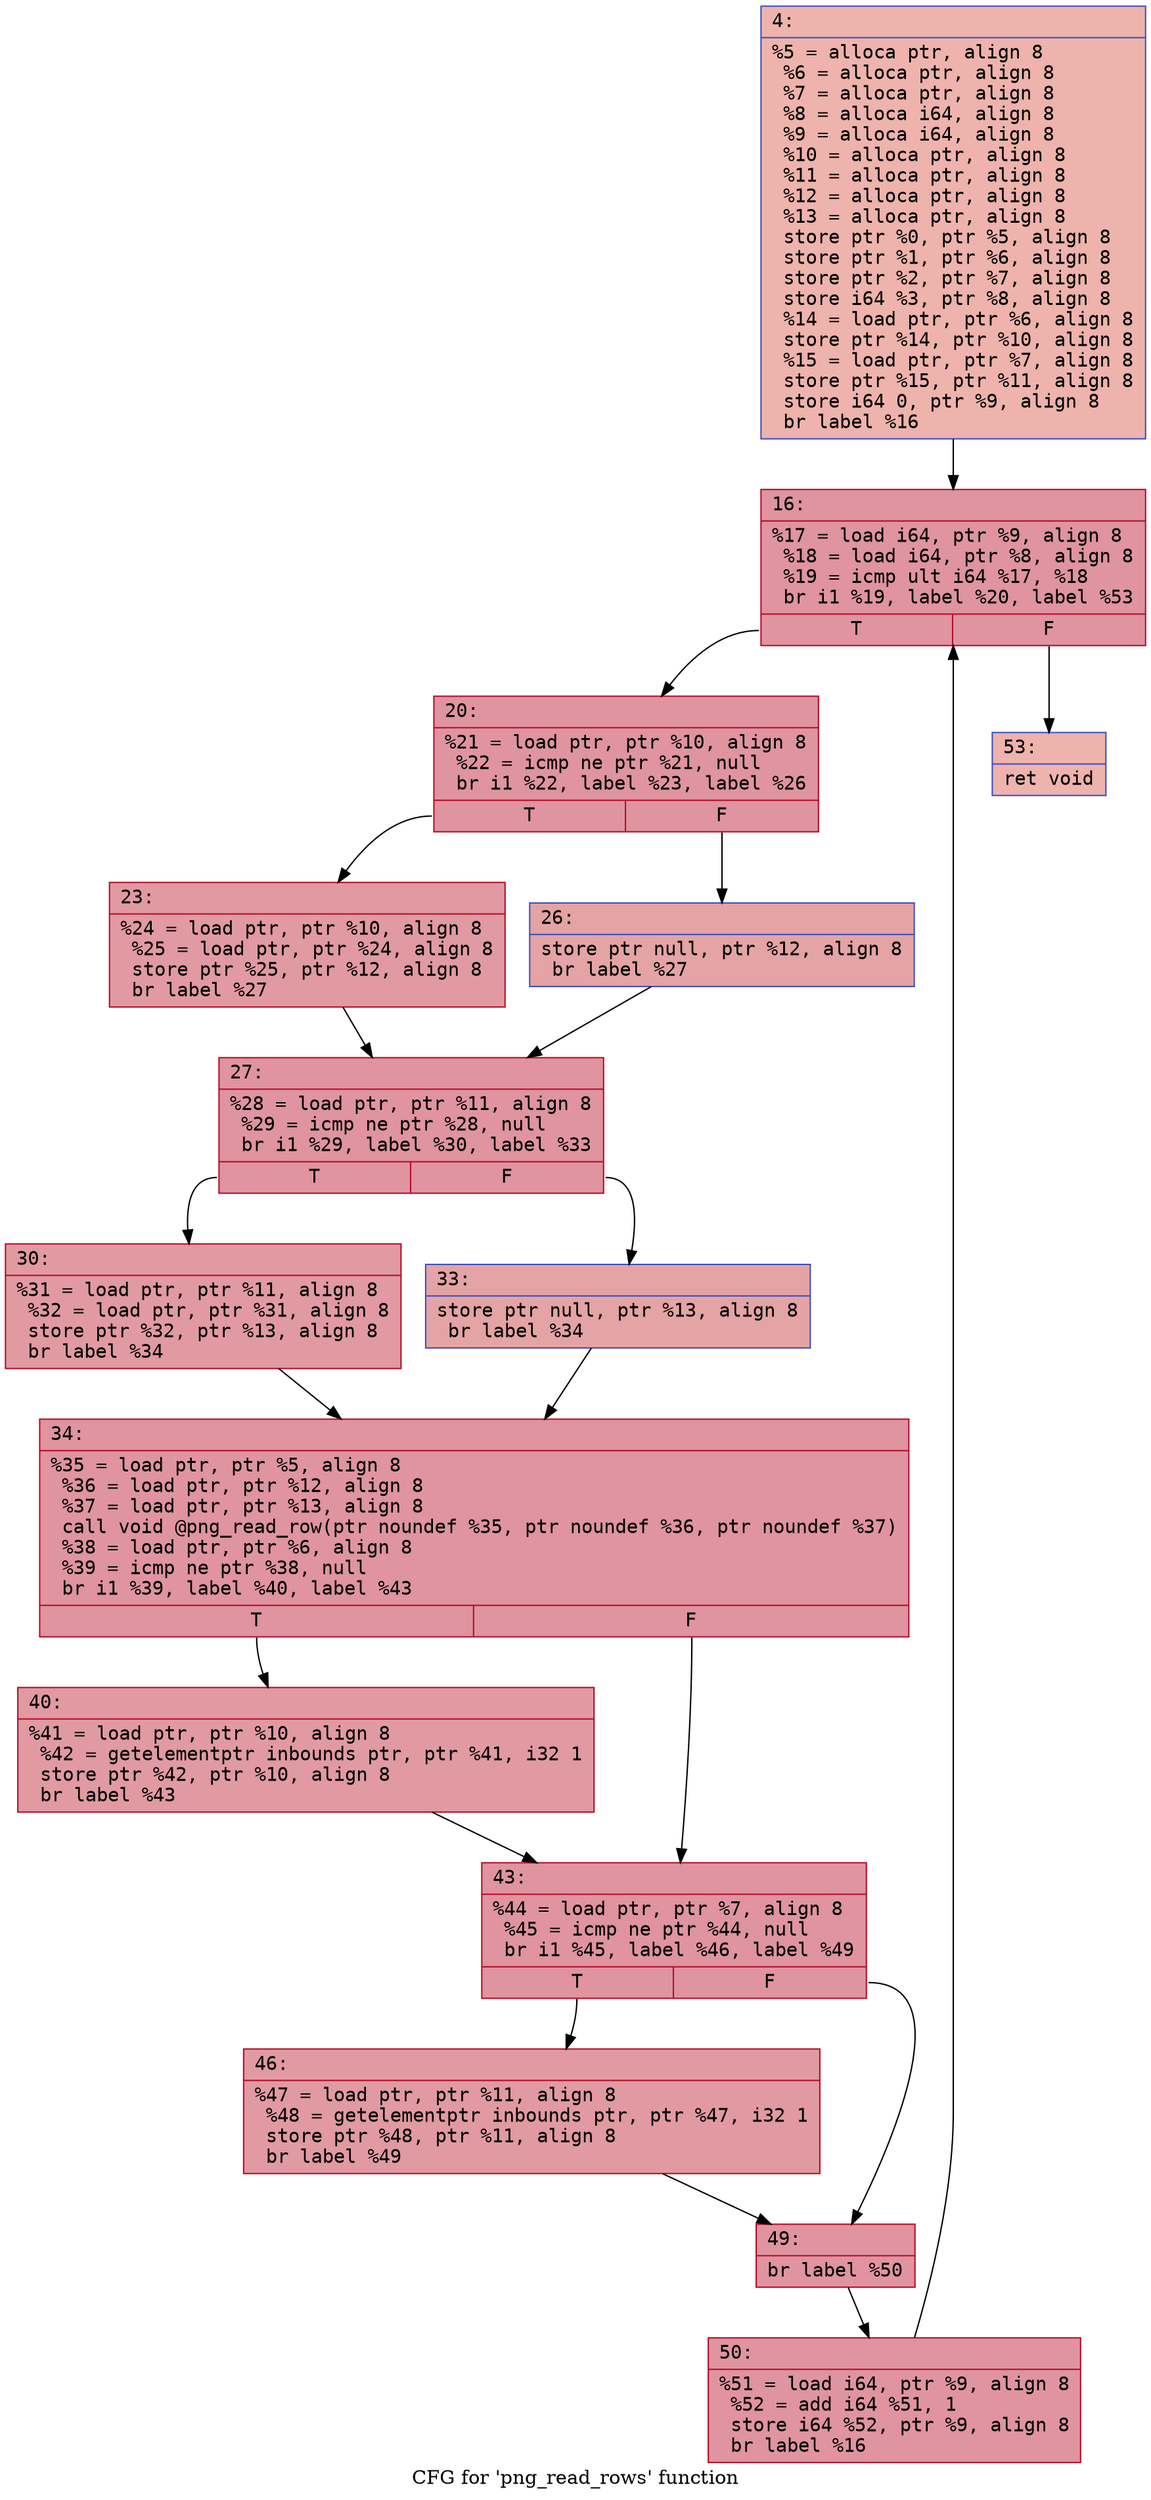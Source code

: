 digraph "CFG for 'png_read_rows' function" {
	label="CFG for 'png_read_rows' function";

	Node0x600001c06440 [shape=record,color="#3d50c3ff", style=filled, fillcolor="#d6524470" fontname="Courier",label="{4:\l|  %5 = alloca ptr, align 8\l  %6 = alloca ptr, align 8\l  %7 = alloca ptr, align 8\l  %8 = alloca i64, align 8\l  %9 = alloca i64, align 8\l  %10 = alloca ptr, align 8\l  %11 = alloca ptr, align 8\l  %12 = alloca ptr, align 8\l  %13 = alloca ptr, align 8\l  store ptr %0, ptr %5, align 8\l  store ptr %1, ptr %6, align 8\l  store ptr %2, ptr %7, align 8\l  store i64 %3, ptr %8, align 8\l  %14 = load ptr, ptr %6, align 8\l  store ptr %14, ptr %10, align 8\l  %15 = load ptr, ptr %7, align 8\l  store ptr %15, ptr %11, align 8\l  store i64 0, ptr %9, align 8\l  br label %16\l}"];
	Node0x600001c06440 -> Node0x600001c064e0[tooltip="4 -> 16\nProbability 100.00%" ];
	Node0x600001c064e0 [shape=record,color="#b70d28ff", style=filled, fillcolor="#b70d2870" fontname="Courier",label="{16:\l|  %17 = load i64, ptr %9, align 8\l  %18 = load i64, ptr %8, align 8\l  %19 = icmp ult i64 %17, %18\l  br i1 %19, label %20, label %53\l|{<s0>T|<s1>F}}"];
	Node0x600001c064e0:s0 -> Node0x600001c06530[tooltip="16 -> 20\nProbability 96.88%" ];
	Node0x600001c064e0:s1 -> Node0x600001c068f0[tooltip="16 -> 53\nProbability 3.12%" ];
	Node0x600001c06530 [shape=record,color="#b70d28ff", style=filled, fillcolor="#b70d2870" fontname="Courier",label="{20:\l|  %21 = load ptr, ptr %10, align 8\l  %22 = icmp ne ptr %21, null\l  br i1 %22, label %23, label %26\l|{<s0>T|<s1>F}}"];
	Node0x600001c06530:s0 -> Node0x600001c06580[tooltip="20 -> 23\nProbability 62.50%" ];
	Node0x600001c06530:s1 -> Node0x600001c065d0[tooltip="20 -> 26\nProbability 37.50%" ];
	Node0x600001c06580 [shape=record,color="#b70d28ff", style=filled, fillcolor="#bb1b2c70" fontname="Courier",label="{23:\l|  %24 = load ptr, ptr %10, align 8\l  %25 = load ptr, ptr %24, align 8\l  store ptr %25, ptr %12, align 8\l  br label %27\l}"];
	Node0x600001c06580 -> Node0x600001c06620[tooltip="23 -> 27\nProbability 100.00%" ];
	Node0x600001c065d0 [shape=record,color="#3d50c3ff", style=filled, fillcolor="#c32e3170" fontname="Courier",label="{26:\l|  store ptr null, ptr %12, align 8\l  br label %27\l}"];
	Node0x600001c065d0 -> Node0x600001c06620[tooltip="26 -> 27\nProbability 100.00%" ];
	Node0x600001c06620 [shape=record,color="#b70d28ff", style=filled, fillcolor="#b70d2870" fontname="Courier",label="{27:\l|  %28 = load ptr, ptr %11, align 8\l  %29 = icmp ne ptr %28, null\l  br i1 %29, label %30, label %33\l|{<s0>T|<s1>F}}"];
	Node0x600001c06620:s0 -> Node0x600001c06670[tooltip="27 -> 30\nProbability 62.50%" ];
	Node0x600001c06620:s1 -> Node0x600001c066c0[tooltip="27 -> 33\nProbability 37.50%" ];
	Node0x600001c06670 [shape=record,color="#b70d28ff", style=filled, fillcolor="#bb1b2c70" fontname="Courier",label="{30:\l|  %31 = load ptr, ptr %11, align 8\l  %32 = load ptr, ptr %31, align 8\l  store ptr %32, ptr %13, align 8\l  br label %34\l}"];
	Node0x600001c06670 -> Node0x600001c06710[tooltip="30 -> 34\nProbability 100.00%" ];
	Node0x600001c066c0 [shape=record,color="#3d50c3ff", style=filled, fillcolor="#c32e3170" fontname="Courier",label="{33:\l|  store ptr null, ptr %13, align 8\l  br label %34\l}"];
	Node0x600001c066c0 -> Node0x600001c06710[tooltip="33 -> 34\nProbability 100.00%" ];
	Node0x600001c06710 [shape=record,color="#b70d28ff", style=filled, fillcolor="#b70d2870" fontname="Courier",label="{34:\l|  %35 = load ptr, ptr %5, align 8\l  %36 = load ptr, ptr %12, align 8\l  %37 = load ptr, ptr %13, align 8\l  call void @png_read_row(ptr noundef %35, ptr noundef %36, ptr noundef %37)\l  %38 = load ptr, ptr %6, align 8\l  %39 = icmp ne ptr %38, null\l  br i1 %39, label %40, label %43\l|{<s0>T|<s1>F}}"];
	Node0x600001c06710:s0 -> Node0x600001c06760[tooltip="34 -> 40\nProbability 62.50%" ];
	Node0x600001c06710:s1 -> Node0x600001c067b0[tooltip="34 -> 43\nProbability 37.50%" ];
	Node0x600001c06760 [shape=record,color="#b70d28ff", style=filled, fillcolor="#bb1b2c70" fontname="Courier",label="{40:\l|  %41 = load ptr, ptr %10, align 8\l  %42 = getelementptr inbounds ptr, ptr %41, i32 1\l  store ptr %42, ptr %10, align 8\l  br label %43\l}"];
	Node0x600001c06760 -> Node0x600001c067b0[tooltip="40 -> 43\nProbability 100.00%" ];
	Node0x600001c067b0 [shape=record,color="#b70d28ff", style=filled, fillcolor="#b70d2870" fontname="Courier",label="{43:\l|  %44 = load ptr, ptr %7, align 8\l  %45 = icmp ne ptr %44, null\l  br i1 %45, label %46, label %49\l|{<s0>T|<s1>F}}"];
	Node0x600001c067b0:s0 -> Node0x600001c06800[tooltip="43 -> 46\nProbability 62.50%" ];
	Node0x600001c067b0:s1 -> Node0x600001c06850[tooltip="43 -> 49\nProbability 37.50%" ];
	Node0x600001c06800 [shape=record,color="#b70d28ff", style=filled, fillcolor="#bb1b2c70" fontname="Courier",label="{46:\l|  %47 = load ptr, ptr %11, align 8\l  %48 = getelementptr inbounds ptr, ptr %47, i32 1\l  store ptr %48, ptr %11, align 8\l  br label %49\l}"];
	Node0x600001c06800 -> Node0x600001c06850[tooltip="46 -> 49\nProbability 100.00%" ];
	Node0x600001c06850 [shape=record,color="#b70d28ff", style=filled, fillcolor="#b70d2870" fontname="Courier",label="{49:\l|  br label %50\l}"];
	Node0x600001c06850 -> Node0x600001c068a0[tooltip="49 -> 50\nProbability 100.00%" ];
	Node0x600001c068a0 [shape=record,color="#b70d28ff", style=filled, fillcolor="#b70d2870" fontname="Courier",label="{50:\l|  %51 = load i64, ptr %9, align 8\l  %52 = add i64 %51, 1\l  store i64 %52, ptr %9, align 8\l  br label %16\l}"];
	Node0x600001c068a0 -> Node0x600001c064e0[tooltip="50 -> 16\nProbability 100.00%" ];
	Node0x600001c068f0 [shape=record,color="#3d50c3ff", style=filled, fillcolor="#d6524470" fontname="Courier",label="{53:\l|  ret void\l}"];
}
